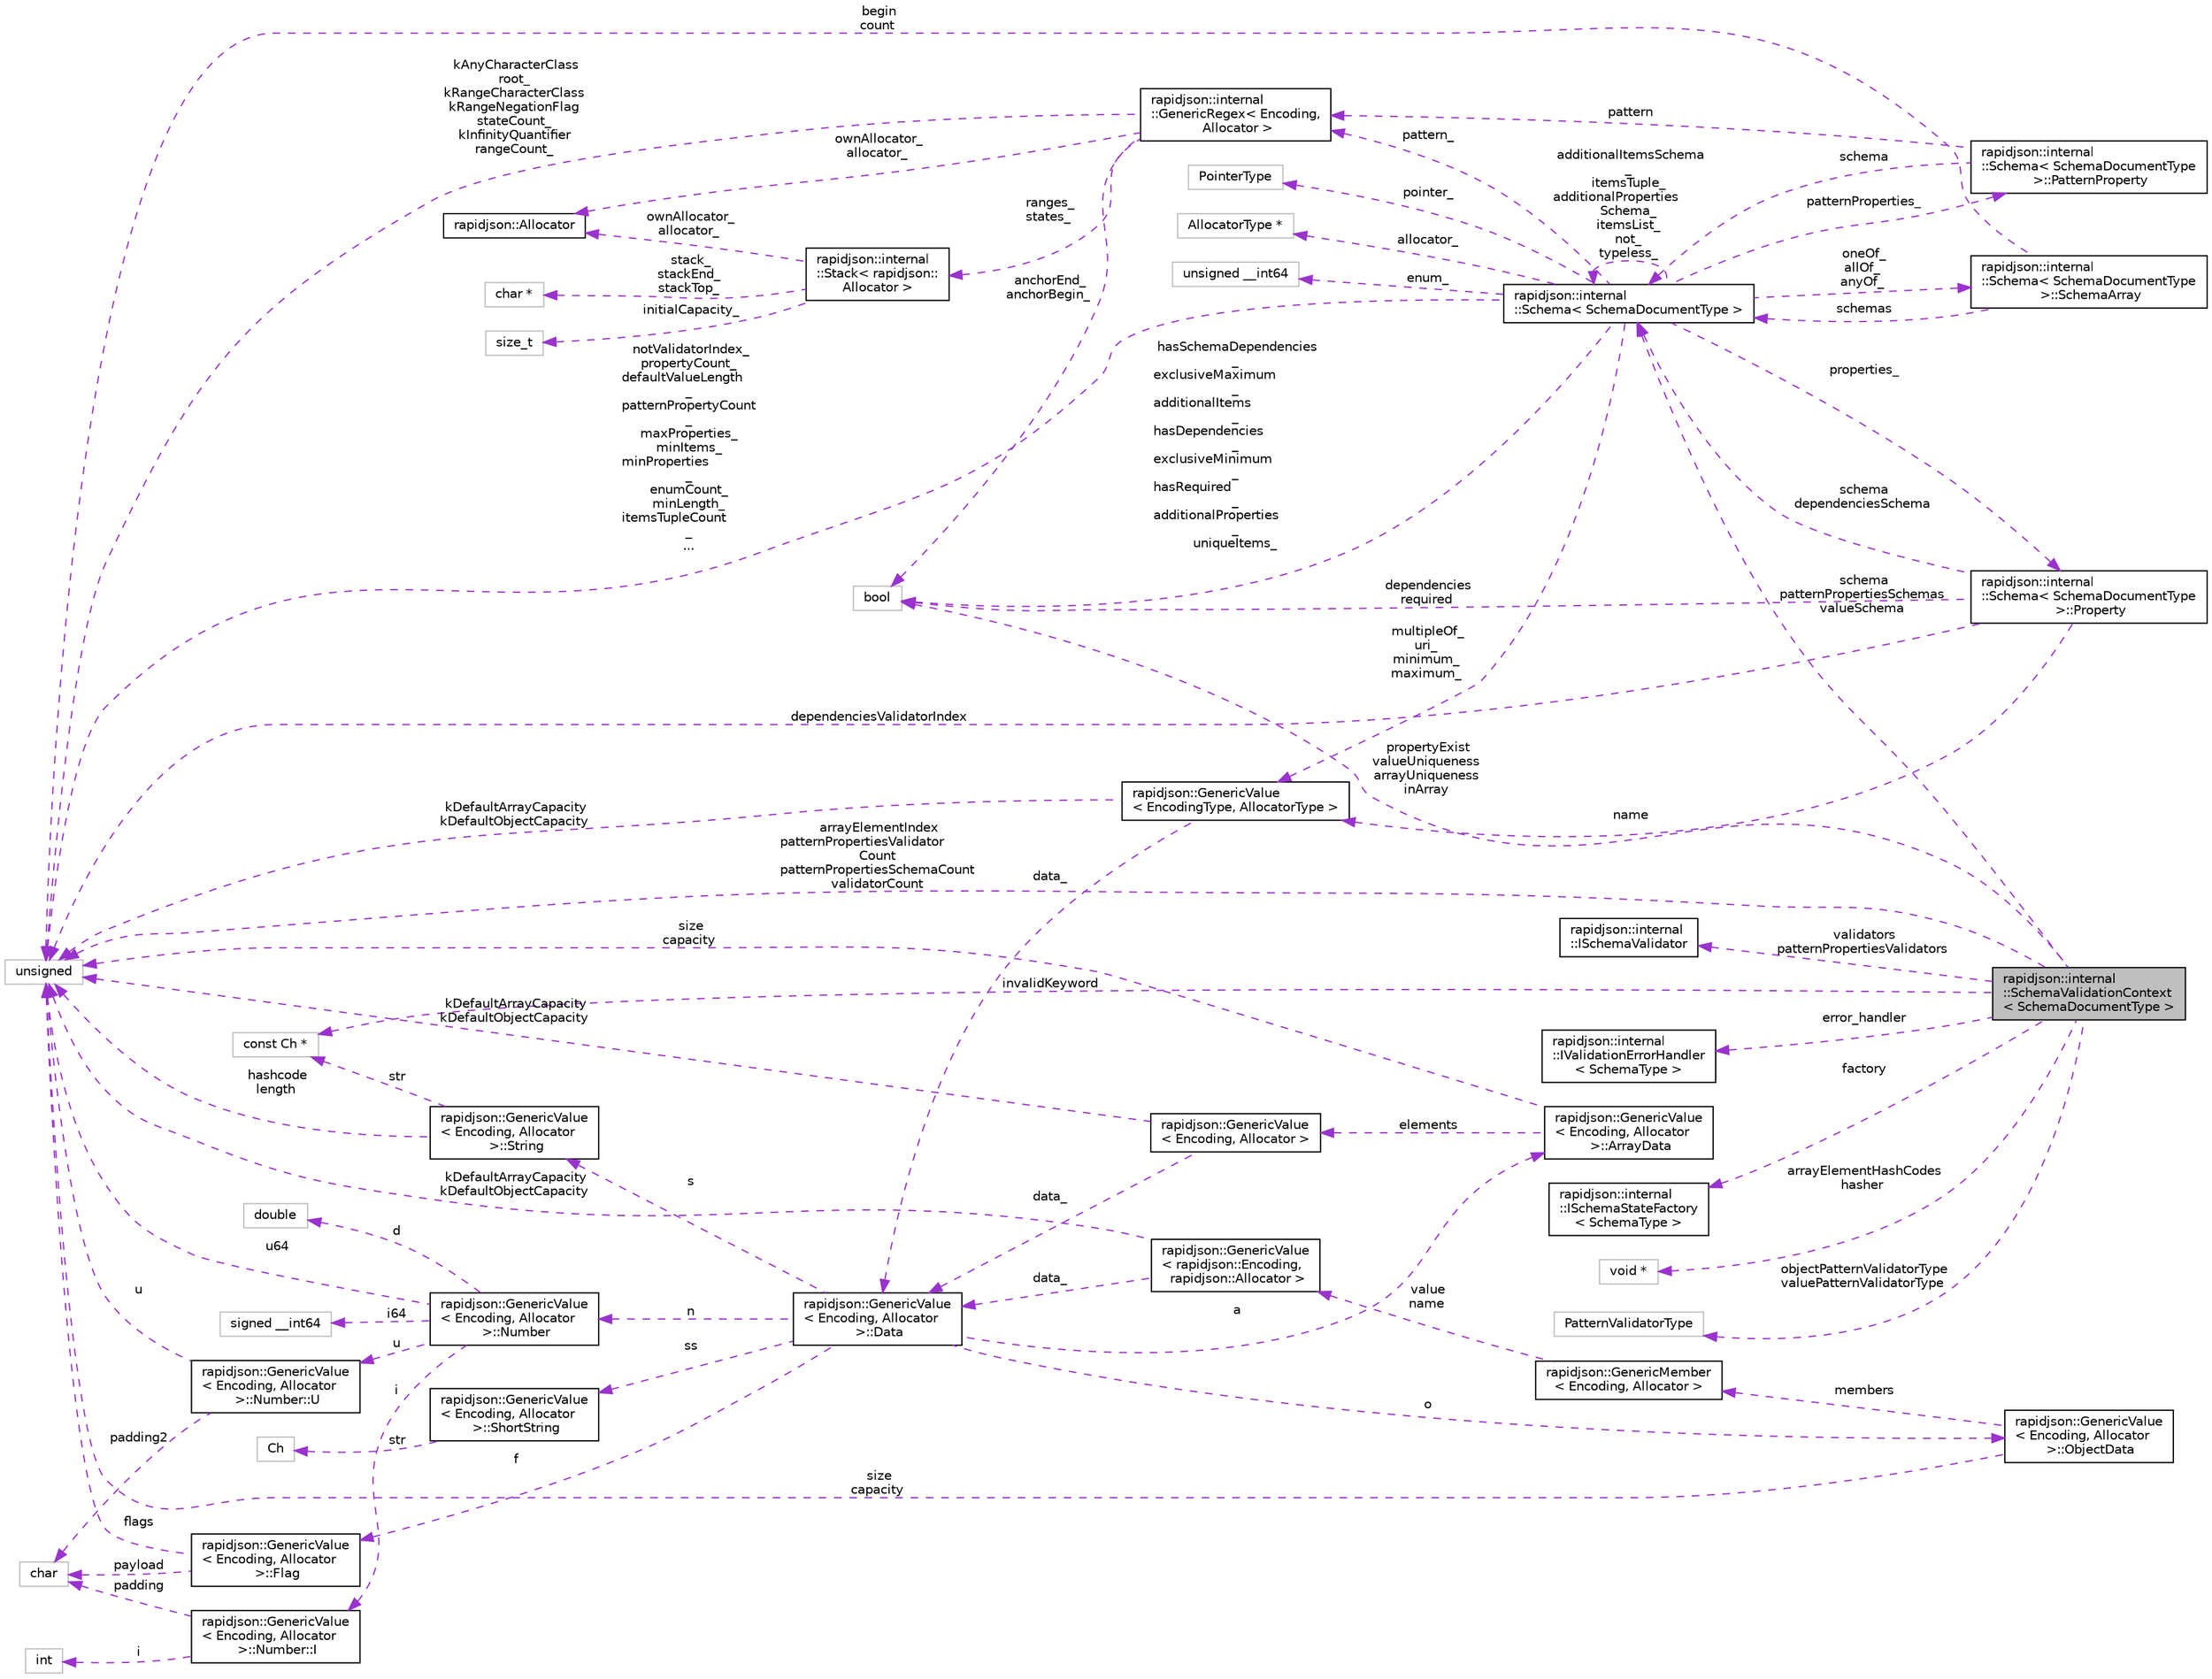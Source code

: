 digraph "rapidjson::internal::SchemaValidationContext&lt; SchemaDocumentType &gt;"
{
 // INTERACTIVE_SVG=YES
 // LATEX_PDF_SIZE
  edge [fontname="Helvetica",fontsize="10",labelfontname="Helvetica",labelfontsize="10"];
  node [fontname="Helvetica",fontsize="10",shape=record];
  rankdir="LR";
  Node1 [label="rapidjson::internal\l::SchemaValidationContext\l\< SchemaDocumentType \>",height=0.2,width=0.4,color="black", fillcolor="grey75", style="filled", fontcolor="black",tooltip=" "];
  Node2 -> Node1 [dir="back",color="darkorchid3",fontsize="10",style="dashed",label=" invalidKeyword" ,fontname="Helvetica"];
  Node2 [label="const Ch *",height=0.2,width=0.4,color="grey75", fillcolor="white", style="filled",tooltip=" "];
  Node3 -> Node1 [dir="back",color="darkorchid3",fontsize="10",style="dashed",label=" objectPatternValidatorType\nvaluePatternValidatorType" ,fontname="Helvetica"];
  Node3 [label="PatternValidatorType",height=0.2,width=0.4,color="grey75", fillcolor="white", style="filled",tooltip=" "];
  Node4 -> Node1 [dir="back",color="darkorchid3",fontsize="10",style="dashed",label=" propertyExist\nvalueUniqueness\narrayUniqueness\ninArray" ,fontname="Helvetica"];
  Node4 [label="bool",height=0.2,width=0.4,color="grey75", fillcolor="white", style="filled",tooltip=" "];
  Node5 -> Node1 [dir="back",color="darkorchid3",fontsize="10",style="dashed",label=" validators\npatternPropertiesValidators" ,fontname="Helvetica"];
  Node5 [label="rapidjson::internal\l::ISchemaValidator",height=0.2,width=0.4,color="black", fillcolor="white", style="filled",URL="$classrapidjson_1_1internal_1_1_i_schema_validator.html",tooltip=" "];
  Node6 -> Node1 [dir="back",color="darkorchid3",fontsize="10",style="dashed",label=" arrayElementIndex\npatternPropertiesValidator\lCount\npatternPropertiesSchemaCount\nvalidatorCount" ,fontname="Helvetica"];
  Node6 [label="unsigned",height=0.2,width=0.4,color="grey75", fillcolor="white", style="filled",tooltip=" "];
  Node7 -> Node1 [dir="back",color="darkorchid3",fontsize="10",style="dashed",label=" schema\npatternPropertiesSchemas\nvalueSchema" ,fontname="Helvetica"];
  Node7 [label="rapidjson::internal\l::Schema\< SchemaDocumentType \>",height=0.2,width=0.4,color="black", fillcolor="white", style="filled",URL="$classrapidjson_1_1internal_1_1_schema.html",tooltip=" "];
  Node8 -> Node7 [dir="back",color="darkorchid3",fontsize="10",style="dashed",label=" pointer_" ,fontname="Helvetica"];
  Node8 [label="PointerType",height=0.2,width=0.4,color="grey75", fillcolor="white", style="filled",tooltip=" "];
  Node4 -> Node7 [dir="back",color="darkorchid3",fontsize="10",style="dashed",label=" hasSchemaDependencies\l_\nexclusiveMaximum\l_\nadditionalItems\l_\nhasDependencies\l_\nexclusiveMinimum\l_\nhasRequired\l_\nadditionalProperties\l_\nuniqueItems_" ,fontname="Helvetica"];
  Node9 -> Node7 [dir="back",color="darkorchid3",fontsize="10",style="dashed",label=" patternProperties_" ,fontname="Helvetica"];
  Node9 [label="rapidjson::internal\l::Schema\< SchemaDocumentType\l \>::PatternProperty",height=0.2,width=0.4,color="black", fillcolor="white", style="filled",URL="$structrapidjson_1_1internal_1_1_schema_1_1_pattern_property.html",tooltip=" "];
  Node7 -> Node9 [dir="back",color="darkorchid3",fontsize="10",style="dashed",label=" schema" ,fontname="Helvetica"];
  Node10 -> Node9 [dir="back",color="darkorchid3",fontsize="10",style="dashed",label=" pattern" ,fontname="Helvetica"];
  Node10 [label="rapidjson::internal\l::GenericRegex\< Encoding,\l Allocator \>",height=0.2,width=0.4,color="black", fillcolor="white", style="filled",URL="$classrapidjson_1_1internal_1_1_generic_regex.html",tooltip="Regular expression engine with subset of ECMAscript grammar."];
  Node11 -> Node10 [dir="back",color="darkorchid3",fontsize="10",style="dashed",label=" ranges_\nstates_" ,fontname="Helvetica"];
  Node11 [label="rapidjson::internal\l::Stack\< rapidjson::\lAllocator \>",height=0.2,width=0.4,color="black", fillcolor="white", style="filled",URL="$classrapidjson_1_1internal_1_1_stack.html",tooltip=" "];
  Node12 -> Node11 [dir="back",color="darkorchid3",fontsize="10",style="dashed",label=" ownAllocator_\nallocator_" ,fontname="Helvetica"];
  Node12 [label="rapidjson::Allocator",height=0.2,width=0.4,color="black", fillcolor="white", style="filled",URL="$classrapidjson_1_1_allocator.html",tooltip="Concept for allocating, resizing and freeing memory block."];
  Node13 -> Node11 [dir="back",color="darkorchid3",fontsize="10",style="dashed",label=" initialCapacity_" ,fontname="Helvetica"];
  Node13 [label="size_t",height=0.2,width=0.4,color="grey75", fillcolor="white", style="filled",tooltip=" "];
  Node14 -> Node11 [dir="back",color="darkorchid3",fontsize="10",style="dashed",label=" stack_\nstackEnd_\nstackTop_" ,fontname="Helvetica"];
  Node14 [label="char *",height=0.2,width=0.4,color="grey75", fillcolor="white", style="filled",tooltip=" "];
  Node4 -> Node10 [dir="back",color="darkorchid3",fontsize="10",style="dashed",label=" anchorEnd_\nanchorBegin_" ,fontname="Helvetica"];
  Node12 -> Node10 [dir="back",color="darkorchid3",fontsize="10",style="dashed",label=" ownAllocator_\nallocator_" ,fontname="Helvetica"];
  Node6 -> Node10 [dir="back",color="darkorchid3",fontsize="10",style="dashed",label=" kAnyCharacterClass\nroot_\nkRangeCharacterClass\nkRangeNegationFlag\nstateCount_\nkInfinityQuantifier\nrangeCount_" ,fontname="Helvetica"];
  Node15 -> Node7 [dir="back",color="darkorchid3",fontsize="10",style="dashed",label=" multipleOf_\nuri_\nminimum_\nmaximum_" ,fontname="Helvetica"];
  Node15 [label="rapidjson::GenericValue\l\< EncodingType, AllocatorType \>",height=0.2,width=0.4,color="black", fillcolor="white", style="filled",URL="$classrapidjson_1_1_generic_value.html",tooltip=" "];
  Node6 -> Node15 [dir="back",color="darkorchid3",fontsize="10",style="dashed",label=" kDefaultArrayCapacity\nkDefaultObjectCapacity" ,fontname="Helvetica"];
  Node16 -> Node15 [dir="back",color="darkorchid3",fontsize="10",style="dashed",label=" data_" ,fontname="Helvetica"];
  Node16 [label="rapidjson::GenericValue\l\< Encoding, Allocator\l \>::Data",height=0.2,width=0.4,color="black", fillcolor="white", style="filled",URL="$unionrapidjson_1_1_generic_value_1_1_data.html",tooltip=" "];
  Node17 -> Node16 [dir="back",color="darkorchid3",fontsize="10",style="dashed",label=" ss" ,fontname="Helvetica"];
  Node17 [label="rapidjson::GenericValue\l\< Encoding, Allocator\l \>::ShortString",height=0.2,width=0.4,color="black", fillcolor="white", style="filled",URL="$structrapidjson_1_1_generic_value_1_1_short_string.html",tooltip=" "];
  Node18 -> Node17 [dir="back",color="darkorchid3",fontsize="10",style="dashed",label=" str" ,fontname="Helvetica"];
  Node18 [label="Ch",height=0.2,width=0.4,color="grey75", fillcolor="white", style="filled",tooltip=" "];
  Node19 -> Node16 [dir="back",color="darkorchid3",fontsize="10",style="dashed",label=" f" ,fontname="Helvetica"];
  Node19 [label="rapidjson::GenericValue\l\< Encoding, Allocator\l \>::Flag",height=0.2,width=0.4,color="black", fillcolor="white", style="filled",URL="$structrapidjson_1_1_generic_value_1_1_flag.html",tooltip=" "];
  Node20 -> Node19 [dir="back",color="darkorchid3",fontsize="10",style="dashed",label=" payload" ,fontname="Helvetica"];
  Node20 [label="char",height=0.2,width=0.4,color="grey75", fillcolor="white", style="filled",tooltip=" "];
  Node6 -> Node19 [dir="back",color="darkorchid3",fontsize="10",style="dashed",label=" flags" ,fontname="Helvetica"];
  Node21 -> Node16 [dir="back",color="darkorchid3",fontsize="10",style="dashed",label=" a" ,fontname="Helvetica"];
  Node21 [label="rapidjson::GenericValue\l\< Encoding, Allocator\l \>::ArrayData",height=0.2,width=0.4,color="black", fillcolor="white", style="filled",URL="$structrapidjson_1_1_generic_value_1_1_array_data.html",tooltip=" "];
  Node22 -> Node21 [dir="back",color="darkorchid3",fontsize="10",style="dashed",label=" elements" ,fontname="Helvetica"];
  Node22 [label="rapidjson::GenericValue\l\< Encoding, Allocator \>",height=0.2,width=0.4,color="black", fillcolor="white", style="filled",URL="$classrapidjson_1_1_generic_value.html",tooltip="Represents a JSON value. Use Value for UTF8 encoding and default allocator."];
  Node6 -> Node22 [dir="back",color="darkorchid3",fontsize="10",style="dashed",label=" kDefaultArrayCapacity\nkDefaultObjectCapacity" ,fontname="Helvetica"];
  Node16 -> Node22 [dir="back",color="darkorchid3",fontsize="10",style="dashed",label=" data_" ,fontname="Helvetica"];
  Node6 -> Node21 [dir="back",color="darkorchid3",fontsize="10",style="dashed",label=" size\ncapacity" ,fontname="Helvetica"];
  Node23 -> Node16 [dir="back",color="darkorchid3",fontsize="10",style="dashed",label=" o" ,fontname="Helvetica"];
  Node23 [label="rapidjson::GenericValue\l\< Encoding, Allocator\l \>::ObjectData",height=0.2,width=0.4,color="black", fillcolor="white", style="filled",URL="$structrapidjson_1_1_generic_value_1_1_object_data.html",tooltip=" "];
  Node24 -> Node23 [dir="back",color="darkorchid3",fontsize="10",style="dashed",label=" members" ,fontname="Helvetica"];
  Node24 [label="rapidjson::GenericMember\l\< Encoding, Allocator \>",height=0.2,width=0.4,color="black", fillcolor="white", style="filled",URL="$structrapidjson_1_1_generic_member.html",tooltip="Name-value pair in a JSON object value."];
  Node25 -> Node24 [dir="back",color="darkorchid3",fontsize="10",style="dashed",label=" value\nname" ,fontname="Helvetica"];
  Node25 [label="rapidjson::GenericValue\l\< rapidjson::Encoding,\l rapidjson::Allocator \>",height=0.2,width=0.4,color="black", fillcolor="white", style="filled",URL="$classrapidjson_1_1_generic_value.html",tooltip=" "];
  Node6 -> Node25 [dir="back",color="darkorchid3",fontsize="10",style="dashed",label=" kDefaultArrayCapacity\nkDefaultObjectCapacity" ,fontname="Helvetica"];
  Node16 -> Node25 [dir="back",color="darkorchid3",fontsize="10",style="dashed",label=" data_" ,fontname="Helvetica"];
  Node6 -> Node23 [dir="back",color="darkorchid3",fontsize="10",style="dashed",label=" size\ncapacity" ,fontname="Helvetica"];
  Node26 -> Node16 [dir="back",color="darkorchid3",fontsize="10",style="dashed",label=" n" ,fontname="Helvetica"];
  Node26 [label="rapidjson::GenericValue\l\< Encoding, Allocator\l \>::Number",height=0.2,width=0.4,color="black", fillcolor="white", style="filled",URL="$unionrapidjson_1_1_generic_value_1_1_number.html",tooltip=" "];
  Node27 -> Node26 [dir="back",color="darkorchid3",fontsize="10",style="dashed",label=" d" ,fontname="Helvetica"];
  Node27 [label="double",height=0.2,width=0.4,color="grey75", fillcolor="white", style="filled",tooltip=" "];
  Node28 -> Node26 [dir="back",color="darkorchid3",fontsize="10",style="dashed",label=" i" ,fontname="Helvetica"];
  Node28 [label="rapidjson::GenericValue\l\< Encoding, Allocator\l \>::Number::I",height=0.2,width=0.4,color="black", fillcolor="white", style="filled",URL="$structrapidjson_1_1_generic_value_1_1_number_1_1_i.html",tooltip=" "];
  Node20 -> Node28 [dir="back",color="darkorchid3",fontsize="10",style="dashed",label=" padding" ,fontname="Helvetica"];
  Node29 -> Node28 [dir="back",color="darkorchid3",fontsize="10",style="dashed",label=" i" ,fontname="Helvetica"];
  Node29 [label="int",height=0.2,width=0.4,color="grey75", fillcolor="white", style="filled",tooltip=" "];
  Node30 -> Node26 [dir="back",color="darkorchid3",fontsize="10",style="dashed",label=" i64" ,fontname="Helvetica"];
  Node30 [label="signed __int64",height=0.2,width=0.4,color="grey75", fillcolor="white", style="filled",tooltip=" "];
  Node6 -> Node26 [dir="back",color="darkorchid3",fontsize="10",style="dashed",label=" u64" ,fontname="Helvetica"];
  Node31 -> Node26 [dir="back",color="darkorchid3",fontsize="10",style="dashed",label=" u" ,fontname="Helvetica"];
  Node31 [label="rapidjson::GenericValue\l\< Encoding, Allocator\l \>::Number::U",height=0.2,width=0.4,color="black", fillcolor="white", style="filled",URL="$structrapidjson_1_1_generic_value_1_1_number_1_1_u.html",tooltip=" "];
  Node20 -> Node31 [dir="back",color="darkorchid3",fontsize="10",style="dashed",label=" padding2" ,fontname="Helvetica"];
  Node6 -> Node31 [dir="back",color="darkorchid3",fontsize="10",style="dashed",label=" u" ,fontname="Helvetica"];
  Node32 -> Node16 [dir="back",color="darkorchid3",fontsize="10",style="dashed",label=" s" ,fontname="Helvetica"];
  Node32 [label="rapidjson::GenericValue\l\< Encoding, Allocator\l \>::String",height=0.2,width=0.4,color="black", fillcolor="white", style="filled",URL="$structrapidjson_1_1_generic_value_1_1_string.html",tooltip=" "];
  Node2 -> Node32 [dir="back",color="darkorchid3",fontsize="10",style="dashed",label=" str" ,fontname="Helvetica"];
  Node6 -> Node32 [dir="back",color="darkorchid3",fontsize="10",style="dashed",label=" hashcode\nlength" ,fontname="Helvetica"];
  Node33 -> Node7 [dir="back",color="darkorchid3",fontsize="10",style="dashed",label=" allocator_" ,fontname="Helvetica"];
  Node33 [label="AllocatorType *",height=0.2,width=0.4,color="grey75", fillcolor="white", style="filled",tooltip=" "];
  Node34 -> Node7 [dir="back",color="darkorchid3",fontsize="10",style="dashed",label=" properties_" ,fontname="Helvetica"];
  Node34 [label="rapidjson::internal\l::Schema\< SchemaDocumentType\l \>::Property",height=0.2,width=0.4,color="black", fillcolor="white", style="filled",URL="$structrapidjson_1_1internal_1_1_schema_1_1_property.html",tooltip=" "];
  Node4 -> Node34 [dir="back",color="darkorchid3",fontsize="10",style="dashed",label=" dependencies\nrequired" ,fontname="Helvetica"];
  Node15 -> Node34 [dir="back",color="darkorchid3",fontsize="10",style="dashed",label=" name" ,fontname="Helvetica"];
  Node6 -> Node34 [dir="back",color="darkorchid3",fontsize="10",style="dashed",label=" dependenciesValidatorIndex" ,fontname="Helvetica"];
  Node7 -> Node34 [dir="back",color="darkorchid3",fontsize="10",style="dashed",label=" schema\ndependenciesSchema" ,fontname="Helvetica"];
  Node35 -> Node7 [dir="back",color="darkorchid3",fontsize="10",style="dashed",label=" oneOf_\nallOf_\nanyOf_" ,fontname="Helvetica"];
  Node35 [label="rapidjson::internal\l::Schema\< SchemaDocumentType\l \>::SchemaArray",height=0.2,width=0.4,color="black", fillcolor="white", style="filled",URL="$structrapidjson_1_1internal_1_1_schema_1_1_schema_array.html",tooltip=" "];
  Node6 -> Node35 [dir="back",color="darkorchid3",fontsize="10",style="dashed",label=" begin\ncount" ,fontname="Helvetica"];
  Node7 -> Node35 [dir="back",color="darkorchid3",fontsize="10",style="dashed",label=" schemas" ,fontname="Helvetica"];
  Node6 -> Node7 [dir="back",color="darkorchid3",fontsize="10",style="dashed",label=" notValidatorIndex_\npropertyCount_\ndefaultValueLength\l_\npatternPropertyCount\l_\nmaxProperties_\nminItems_\nminProperties\l_\nenumCount_\nminLength_\nitemsTupleCount\l_\n..." ,fontname="Helvetica"];
  Node7 -> Node7 [dir="back",color="darkorchid3",fontsize="10",style="dashed",label=" additionalItemsSchema\l_\nitemsTuple_\nadditionalProperties\lSchema_\nitemsList_\nnot_\ntypeless_" ,fontname="Helvetica"];
  Node10 -> Node7 [dir="back",color="darkorchid3",fontsize="10",style="dashed",label=" pattern_" ,fontname="Helvetica"];
  Node36 -> Node7 [dir="back",color="darkorchid3",fontsize="10",style="dashed",label=" enum_" ,fontname="Helvetica"];
  Node36 [label="unsigned __int64",height=0.2,width=0.4,color="grey75", fillcolor="white", style="filled",tooltip=" "];
  Node37 -> Node1 [dir="back",color="darkorchid3",fontsize="10",style="dashed",label=" error_handler" ,fontname="Helvetica"];
  Node37 [label="rapidjson::internal\l::IValidationErrorHandler\l\< SchemaType \>",height=0.2,width=0.4,color="black", fillcolor="white", style="filled",URL="$classrapidjson_1_1internal_1_1_i_validation_error_handler.html",tooltip=" "];
  Node38 -> Node1 [dir="back",color="darkorchid3",fontsize="10",style="dashed",label=" factory" ,fontname="Helvetica"];
  Node38 [label="rapidjson::internal\l::ISchemaStateFactory\l\< SchemaType \>",height=0.2,width=0.4,color="black", fillcolor="white", style="filled",URL="$classrapidjson_1_1internal_1_1_i_schema_state_factory.html",tooltip=" "];
  Node39 -> Node1 [dir="back",color="darkorchid3",fontsize="10",style="dashed",label=" arrayElementHashCodes\nhasher" ,fontname="Helvetica"];
  Node39 [label="void *",height=0.2,width=0.4,color="grey75", fillcolor="white", style="filled",tooltip=" "];
}
